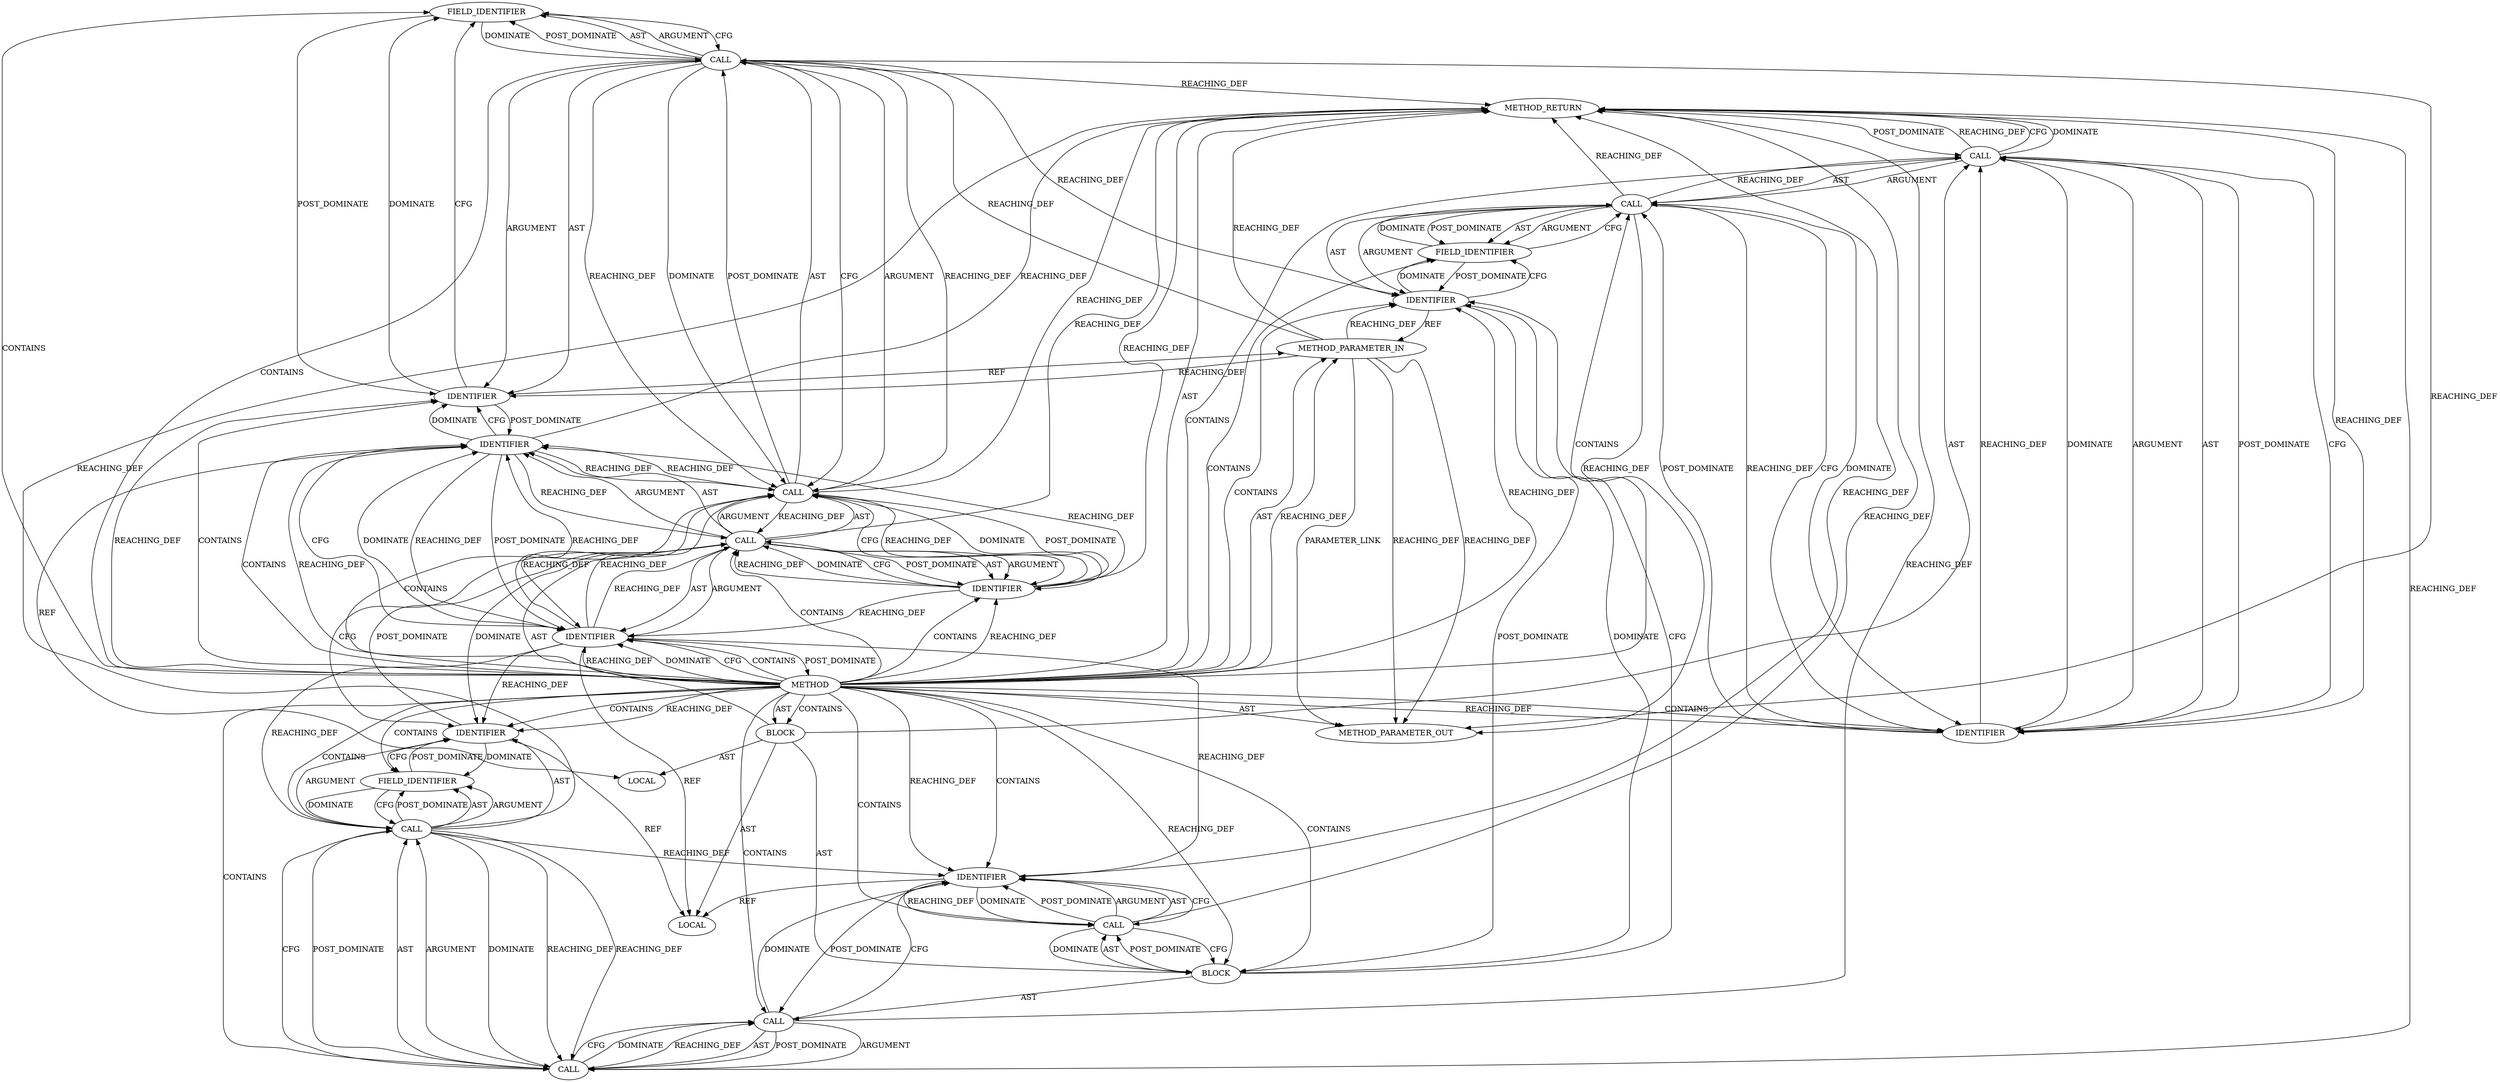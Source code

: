 digraph {
  1152 [label=FIELD_IDENTIFIER ORDER=2 ARGUMENT_INDEX=2 CODE="records_list" COLUMN_NUMBER=40 LINE_NUMBER=151 CANONICAL_NAME="records_list"]
  1165 [label=FIELD_IDENTIFIER ORDER=2 ARGUMENT_INDEX=2 CODE="retransmit_hint" COLUMN_NUMBER=2 LINE_NUMBER=156 CANONICAL_NAME="retransmit_hint"]
  1162 [label=CALL ORDER=5 ARGUMENT_INDEX=-1 CODE="offload_ctx->retransmit_hint = NULL" COLUMN_NUMBER=2 METHOD_FULL_NAME="<operator>.assignment" LINE_NUMBER=156 TYPE_FULL_NAME="<empty>" DISPATCH_TYPE="STATIC_DISPATCH" SIGNATURE="" NAME="<operator>.assignment"]
  1160 [label=CALL ORDER=2 ARGUMENT_INDEX=-1 CODE="destroy_record(info)" COLUMN_NUMBER=3 METHOD_FULL_NAME="destroy_record" LINE_NUMBER=153 TYPE_FULL_NAME="<empty>" DISPATCH_TYPE="STATIC_DISPATCH" SIGNATURE="" NAME="destroy_record"]
  1159 [label=FIELD_IDENTIFIER ORDER=2 ARGUMENT_INDEX=2 CODE="list" COLUMN_NUMBER=13 LINE_NUMBER=152 CANONICAL_NAME="list"]
  1154 [label=BLOCK ORDER=4 ARGUMENT_INDEX=4 CODE="{
		list_del(&info->list);
		destroy_record(info);
	}" COLUMN_NUMBER=73 LINE_NUMBER=151 TYPE_FULL_NAME="void"]
  1143 [label=BLOCK ORDER=2 ARGUMENT_INDEX=-1 CODE="{
	struct tls_record_info *info, *temp;

	list_for_each_entry_safe(info, temp, &offload_ctx->records_list, list) {
		list_del(&info->list);
		destroy_record(info);
	}

	offload_ctx->retransmit_hint = NULL;
}" COLUMN_NUMBER=1 LINE_NUMBER=148 TYPE_FULL_NAME="void"]
  1157 [label=CALL ORDER=1 ARGUMENT_INDEX=1 CODE="info->list" COLUMN_NUMBER=13 METHOD_FULL_NAME="<operator>.indirectFieldAccess" LINE_NUMBER=152 TYPE_FULL_NAME="<empty>" DISPATCH_TYPE="STATIC_DISPATCH" SIGNATURE="" NAME="<operator>.indirectFieldAccess"]
  1158 [label=IDENTIFIER ORDER=1 ARGUMENT_INDEX=1 CODE="info" COLUMN_NUMBER=13 LINE_NUMBER=152 TYPE_FULL_NAME="tls_record_info*" NAME="info"]
  1149 [label=CALL ORDER=3 ARGUMENT_INDEX=3 CODE="&offload_ctx->records_list" COLUMN_NUMBER=39 METHOD_FULL_NAME="<operator>.addressOf" LINE_NUMBER=151 TYPE_FULL_NAME="<empty>" DISPATCH_TYPE="STATIC_DISPATCH" SIGNATURE="" NAME="<operator>.addressOf"]
  1156 [label=CALL ORDER=1 ARGUMENT_INDEX=1 CODE="&info->list" COLUMN_NUMBER=12 METHOD_FULL_NAME="<operator>.addressOf" LINE_NUMBER=152 TYPE_FULL_NAME="<empty>" DISPATCH_TYPE="STATIC_DISPATCH" SIGNATURE="" NAME="<operator>.addressOf"]
  1150 [label=CALL ORDER=1 ARGUMENT_INDEX=1 CODE="offload_ctx->records_list" COLUMN_NUMBER=40 METHOD_FULL_NAME="<operator>.indirectFieldAccess" LINE_NUMBER=151 TYPE_FULL_NAME="<empty>" DISPATCH_TYPE="STATIC_DISPATCH" SIGNATURE="" NAME="<operator>.indirectFieldAccess"]
  1148 [label=IDENTIFIER ORDER=2 ARGUMENT_INDEX=2 CODE="temp" COLUMN_NUMBER=33 LINE_NUMBER=151 TYPE_FULL_NAME="tls_record_info*" NAME="temp"]
  1142 [label=METHOD_PARAMETER_IN ORDER=1 CODE="struct tls_offload_context_tx *offload_ctx" IS_VARIADIC=false COLUMN_NUMBER=32 LINE_NUMBER=147 TYPE_FULL_NAME="tls_offload_context_tx*" EVALUATION_STRATEGY="BY_VALUE" INDEX=1 NAME="offload_ctx"]
  21287 [label=METHOD_PARAMETER_OUT ORDER=1 CODE="struct tls_offload_context_tx *offload_ctx" IS_VARIADIC=false COLUMN_NUMBER=32 LINE_NUMBER=147 TYPE_FULL_NAME="tls_offload_context_tx*" EVALUATION_STRATEGY="BY_VALUE" INDEX=1 NAME="offload_ctx"]
  1161 [label=IDENTIFIER ORDER=1 ARGUMENT_INDEX=1 CODE="info" COLUMN_NUMBER=18 LINE_NUMBER=153 TYPE_FULL_NAME="tls_record_info*" NAME="info"]
  1145 [label=LOCAL ORDER=2 CODE="struct tls_record_info* temp" COLUMN_NUMBER=32 LINE_NUMBER=149 TYPE_FULL_NAME="tls_record_info*" NAME="temp"]
  1144 [label=LOCAL ORDER=1 CODE="struct tls_record_info* info" COLUMN_NUMBER=25 LINE_NUMBER=149 TYPE_FULL_NAME="tls_record_info*" NAME="info"]
  1151 [label=IDENTIFIER ORDER=1 ARGUMENT_INDEX=1 CODE="offload_ctx" COLUMN_NUMBER=40 LINE_NUMBER=151 TYPE_FULL_NAME="tls_offload_context_tx*" NAME="offload_ctx"]
  1141 [label=METHOD COLUMN_NUMBER=1 LINE_NUMBER=147 COLUMN_NUMBER_END=1 IS_EXTERNAL=false SIGNATURE="void delete_all_records (tls_offload_context_tx*)" NAME="delete_all_records" AST_PARENT_TYPE="TYPE_DECL" AST_PARENT_FULL_NAME="tls_device.c:<global>" ORDER=12 CODE="static void delete_all_records(struct tls_offload_context_tx *offload_ctx)
{
	struct tls_record_info *info, *temp;

	list_for_each_entry_safe(info, temp, &offload_ctx->records_list, list) {
		list_del(&info->list);
		destroy_record(info);
	}

	offload_ctx->retransmit_hint = NULL;
}" FULL_NAME="delete_all_records" LINE_NUMBER_END=157 FILENAME="tls_device.c"]
  1163 [label=CALL ORDER=1 ARGUMENT_INDEX=1 CODE="offload_ctx->retransmit_hint" COLUMN_NUMBER=2 METHOD_FULL_NAME="<operator>.indirectFieldAccess" LINE_NUMBER=156 TYPE_FULL_NAME="<empty>" DISPATCH_TYPE="STATIC_DISPATCH" SIGNATURE="" NAME="<operator>.indirectFieldAccess"]
  1164 [label=IDENTIFIER ORDER=1 ARGUMENT_INDEX=1 CODE="offload_ctx" COLUMN_NUMBER=2 LINE_NUMBER=156 TYPE_FULL_NAME="tls_offload_context_tx*" NAME="offload_ctx"]
  1147 [label=IDENTIFIER ORDER=1 ARGUMENT_INDEX=1 CODE="info" COLUMN_NUMBER=27 LINE_NUMBER=151 TYPE_FULL_NAME="tls_record_info*" NAME="info"]
  1155 [label=CALL ORDER=1 ARGUMENT_INDEX=-1 CODE="list_del(&info->list)" COLUMN_NUMBER=3 METHOD_FULL_NAME="list_del" LINE_NUMBER=152 TYPE_FULL_NAME="<empty>" DISPATCH_TYPE="STATIC_DISPATCH" SIGNATURE="" NAME="list_del"]
  1166 [label=IDENTIFIER ORDER=2 ARGUMENT_INDEX=2 CODE="NULL" COLUMN_NUMBER=33 LINE_NUMBER=156 TYPE_FULL_NAME="ANY" NAME="NULL"]
  1153 [label=IDENTIFIER ORDER=4 ARGUMENT_INDEX=4 CODE="list" COLUMN_NUMBER=67 LINE_NUMBER=151 TYPE_FULL_NAME="ANY" NAME="list"]
  1167 [label=METHOD_RETURN ORDER=3 CODE="RET" COLUMN_NUMBER=1 LINE_NUMBER=147 TYPE_FULL_NAME="void" EVALUATION_STRATEGY="BY_VALUE"]
  1146 [label=CALL ORDER=3 ARGUMENT_INDEX=-1 CODE="list_for_each_entry_safe(info, temp, &offload_ctx->records_list, list)" COLUMN_NUMBER=2 METHOD_FULL_NAME="list_for_each_entry_safe" LINE_NUMBER=151 TYPE_FULL_NAME="<empty>" DISPATCH_TYPE="STATIC_DISPATCH" SIGNATURE="" NAME="list_for_each_entry_safe"]
  1163 -> 1165 [label=POST_DOMINATE ]
  1148 -> 1151 [label=DOMINATE ]
  1150 -> 1152 [label=POST_DOMINATE ]
  1162 -> 1167 [label=REACHING_DEF VARIABLE="offload_ctx->retransmit_hint = NULL"]
  1141 -> 1147 [label=REACHING_DEF VARIABLE=""]
  1141 -> 1167 [label=AST ]
  1157 -> 1158 [label=AST ]
  1159 -> 1158 [label=POST_DOMINATE ]
  1156 -> 1155 [label=CFG ]
  1141 -> 1151 [label=CONTAINS ]
  1157 -> 1156 [label=DOMINATE ]
  1141 -> 1161 [label=CONTAINS ]
  1147 -> 1148 [label=REACHING_DEF VARIABLE="info"]
  1150 -> 1152 [label=AST ]
  1150 -> 1149 [label=REACHING_DEF VARIABLE="offload_ctx->records_list"]
  1150 -> 1149 [label=REACHING_DEF VARIABLE="offload_ctx->records_list"]
  1142 -> 1151 [label=REACHING_DEF VARIABLE="offload_ctx"]
  1147 -> 1161 [label=REACHING_DEF VARIABLE="info"]
  1146 -> 1147 [label=AST ]
  1153 -> 1146 [label=REACHING_DEF VARIABLE="list"]
  1141 -> 1164 [label=CONTAINS ]
  1146 -> 1148 [label=ARGUMENT ]
  1149 -> 1148 [label=REACHING_DEF VARIABLE="&offload_ctx->records_list"]
  1141 -> 1157 [label=CONTAINS ]
  1141 -> 1146 [label=CONTAINS ]
  1161 -> 1167 [label=REACHING_DEF VARIABLE="info"]
  1157 -> 1167 [label=REACHING_DEF VARIABLE="info->list"]
  1141 -> 1147 [label=DOMINATE ]
  1153 -> 1147 [label=REACHING_DEF VARIABLE="list"]
  1164 -> 1142 [label=REF ]
  1143 -> 1146 [label=AST ]
  1166 -> 1167 [label=REACHING_DEF VARIABLE="NULL"]
  1150 -> 1167 [label=REACHING_DEF VARIABLE="offload_ctx->records_list"]
  1146 -> 1158 [label=CFG ]
  1141 -> 1142 [label=REACHING_DEF VARIABLE=""]
  1149 -> 1153 [label=DOMINATE ]
  1167 -> 1162 [label=POST_DOMINATE ]
  1151 -> 1152 [label=DOMINATE ]
  1148 -> 1145 [label=REF ]
  1162 -> 1163 [label=AST ]
  1160 -> 1161 [label=POST_DOMINATE ]
  1162 -> 1166 [label=ARGUMENT ]
  1150 -> 1151 [label=ARGUMENT ]
  1165 -> 1163 [label=CFG ]
  1154 -> 1160 [label=AST ]
  1141 -> 21287 [label=AST ]
  1150 -> 1152 [label=ARGUMENT ]
  1146 -> 1153 [label=POST_DOMINATE ]
  1166 -> 1162 [label=CFG ]
  1142 -> 21287 [label=PARAMETER_LINK ]
  1155 -> 1156 [label=AST ]
  1141 -> 1153 [label=REACHING_DEF VARIABLE=""]
  1142 -> 21287 [label=REACHING_DEF VARIABLE="offload_ctx"]
  1142 -> 21287 [label=REACHING_DEF VARIABLE="offload_ctx"]
  1141 -> 1153 [label=CONTAINS ]
  1143 -> 1154 [label=AST ]
  1157 -> 1159 [label=POST_DOMINATE ]
  1150 -> 1149 [label=DOMINATE ]
  1150 -> 1164 [label=REACHING_DEF VARIABLE="offload_ctx->records_list"]
  1141 -> 1165 [label=CONTAINS ]
  1141 -> 1147 [label=CFG ]
  1159 -> 1157 [label=DOMINATE ]
  1161 -> 1160 [label=DOMINATE ]
  1160 -> 1154 [label=CFG ]
  1157 -> 1161 [label=REACHING_DEF VARIABLE="info->list"]
  1141 -> 1143 [label=CONTAINS ]
  1155 -> 1161 [label=CFG ]
  1153 -> 1148 [label=REACHING_DEF VARIABLE="list"]
  1141 -> 1152 [label=CONTAINS ]
  1156 -> 1157 [label=POST_DOMINATE ]
  1141 -> 1159 [label=CONTAINS ]
  1149 -> 1167 [label=REACHING_DEF VARIABLE="&offload_ctx->records_list"]
  1141 -> 1164 [label=REACHING_DEF VARIABLE=""]
  1162 -> 1163 [label=ARGUMENT ]
  1143 -> 1162 [label=AST ]
  1142 -> 1167 [label=REACHING_DEF VARIABLE="offload_ctx"]
  1161 -> 1155 [label=POST_DOMINATE ]
  1141 -> 1143 [label=AST ]
  1160 -> 1167 [label=REACHING_DEF VARIABLE="destroy_record(info)"]
  1157 -> 1159 [label=AST ]
  1149 -> 1147 [label=REACHING_DEF VARIABLE="&offload_ctx->records_list"]
  1156 -> 1167 [label=REACHING_DEF VARIABLE="&info->list"]
  1157 -> 1158 [label=ARGUMENT ]
  1157 -> 1156 [label=REACHING_DEF VARIABLE="info->list"]
  1157 -> 1156 [label=REACHING_DEF VARIABLE="info->list"]
  1141 -> 1163 [label=CONTAINS ]
  1156 -> 1157 [label=AST ]
  1165 -> 1164 [label=POST_DOMINATE ]
  1161 -> 1144 [label=REF ]
  1147 -> 1141 [label=POST_DOMINATE ]
  1147 -> 1146 [label=REACHING_DEF VARIABLE="info"]
  1146 -> 1167 [label=REACHING_DEF VARIABLE="list_for_each_entry_safe(info, temp, &offload_ctx->records_list, list)"]
  1146 -> 1153 [label=ARGUMENT ]
  1151 -> 1152 [label=CFG ]
  1147 -> 1149 [label=REACHING_DEF VARIABLE="info"]
  1141 -> 1154 [label=REACHING_DEF VARIABLE=""]
  1166 -> 1163 [label=POST_DOMINATE ]
  1158 -> 1159 [label=DOMINATE ]
  1153 -> 1146 [label=DOMINATE ]
  1150 -> 1149 [label=CFG ]
  1151 -> 1142 [label=REF ]
  1160 -> 1154 [label=DOMINATE ]
  1150 -> 1151 [label=AST ]
  1155 -> 1156 [label=ARGUMENT ]
  1163 -> 1167 [label=REACHING_DEF VARIABLE="offload_ctx->retransmit_hint"]
  1148 -> 1149 [label=REACHING_DEF VARIABLE="temp"]
  1156 -> 1155 [label=DOMINATE ]
  1142 -> 1164 [label=REACHING_DEF VARIABLE="offload_ctx"]
  1165 -> 1163 [label=DOMINATE ]
  1153 -> 1149 [label=REACHING_DEF VARIABLE="list"]
  1147 -> 1148 [label=CFG ]
  1142 -> 1150 [label=REACHING_DEF VARIABLE="offload_ctx"]
  1141 -> 1162 [label=CONTAINS ]
  1147 -> 1158 [label=REACHING_DEF VARIABLE="info"]
  1154 -> 1164 [label=DOMINATE ]
  1141 -> 1148 [label=CONTAINS ]
  1160 -> 1161 [label=ARGUMENT ]
  1141 -> 1158 [label=CONTAINS ]
  1148 -> 1147 [label=REACHING_DEF VARIABLE="temp"]
  1146 -> 1149 [label=AST ]
  1160 -> 1161 [label=AST ]
  1155 -> 1167 [label=REACHING_DEF VARIABLE="list_del(&info->list)"]
  1162 -> 1166 [label=AST ]
  1157 -> 1156 [label=CFG ]
  1149 -> 1150 [label=ARGUMENT ]
  1150 -> 21287 [label=REACHING_DEF VARIABLE="offload_ctx->records_list"]
  1148 -> 1167 [label=REACHING_DEF VARIABLE="temp"]
  1154 -> 1155 [label=AST ]
  1166 -> 1162 [label=REACHING_DEF VARIABLE="NULL"]
  1153 -> 1167 [label=REACHING_DEF VARIABLE="list"]
  1149 -> 1153 [label=CFG ]
  1159 -> 1157 [label=CFG ]
  1163 -> 1164 [label=AST ]
  1149 -> 1146 [label=REACHING_DEF VARIABLE="&offload_ctx->records_list"]
  1147 -> 1148 [label=DOMINATE ]
  1141 -> 1160 [label=CONTAINS ]
  1149 -> 1150 [label=POST_DOMINATE ]
  1164 -> 1165 [label=CFG ]
  1141 -> 1158 [label=REACHING_DEF VARIABLE=""]
  1141 -> 1155 [label=CONTAINS ]
  1161 -> 1160 [label=CFG ]
  1152 -> 1150 [label=CFG ]
  1141 -> 1147 [label=CONTAINS ]
  1141 -> 1150 [label=CONTAINS ]
  1166 -> 1162 [label=DOMINATE ]
  1151 -> 1148 [label=POST_DOMINATE ]
  1146 -> 1147 [label=ARGUMENT ]
  1141 -> 1156 [label=CONTAINS ]
  1141 -> 1142 [label=AST ]
  1146 -> 1149 [label=ARGUMENT ]
  1147 -> 1144 [label=REF ]
  1157 -> 1159 [label=ARGUMENT ]
  1143 -> 1144 [label=AST ]
  1146 -> 1153 [label=AST ]
  1161 -> 1160 [label=REACHING_DEF VARIABLE="info"]
  1158 -> 1146 [label=POST_DOMINATE ]
  1155 -> 1161 [label=DOMINATE ]
  1156 -> 1155 [label=REACHING_DEF VARIABLE="&info->list"]
  1154 -> 1164 [label=CFG ]
  1163 -> 1165 [label=AST ]
  1146 -> 1158 [label=DOMINATE ]
  1153 -> 1146 [label=CFG ]
  1154 -> 1160 [label=POST_DOMINATE ]
  1163 -> 1166 [label=CFG ]
  1155 -> 1156 [label=POST_DOMINATE ]
  1163 -> 1166 [label=DOMINATE ]
  1141 -> 1161 [label=REACHING_DEF VARIABLE=""]
  1143 -> 1145 [label=AST ]
  1146 -> 1148 [label=AST ]
  1141 -> 1166 [label=REACHING_DEF VARIABLE=""]
  1163 -> 1164 [label=ARGUMENT ]
  1147 -> 1157 [label=REACHING_DEF VARIABLE="info"]
  1149 -> 1150 [label=AST ]
  1141 -> 1148 [label=REACHING_DEF VARIABLE=""]
  1164 -> 1154 [label=POST_DOMINATE ]
  1141 -> 1151 [label=REACHING_DEF VARIABLE=""]
  1166 -> 1163 [label=REACHING_DEF VARIABLE="NULL"]
  1148 -> 1151 [label=CFG ]
  1141 -> 1166 [label=CONTAINS ]
  1156 -> 1157 [label=ARGUMENT ]
  1162 -> 1167 [label=CFG ]
  1162 -> 1166 [label=POST_DOMINATE ]
  1148 -> 1146 [label=REACHING_DEF VARIABLE="temp"]
  1153 -> 1149 [label=POST_DOMINATE ]
  1164 -> 1165 [label=DOMINATE ]
  1163 -> 1162 [label=REACHING_DEF VARIABLE="offload_ctx->retransmit_hint"]
  1163 -> 21287 [label=REACHING_DEF VARIABLE="offload_ctx->retransmit_hint"]
  1141 -> 1154 [label=CONTAINS ]
  1162 -> 1167 [label=DOMINATE ]
  1158 -> 1159 [label=CFG ]
  1152 -> 1150 [label=DOMINATE ]
  1158 -> 1144 [label=REF ]
  1152 -> 1151 [label=POST_DOMINATE ]
  1148 -> 1147 [label=POST_DOMINATE ]
  1141 -> 1149 [label=CONTAINS ]
  1163 -> 1165 [label=ARGUMENT ]
}
